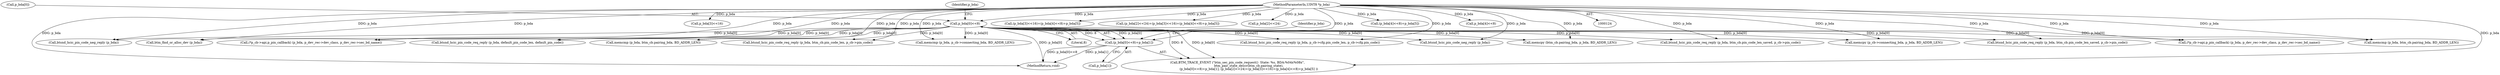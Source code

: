 digraph "0_Android_c677ee92595335233eb0e7b59809a1a94e7a678a_0@array" {
"1000146" [label="(Call,(p_bda[0]<<8)+p_bda[1])"];
"1000147" [label="(Call,p_bda[0]<<8)"];
"1000125" [label="(MethodParameterIn,UINT8 *p_bda)"];
"1000285" [label="(Call,memcpy (btm_cb.pairing_bda, p_bda, BD_ADDR_LEN))"];
"1000158" [label="(Identifier,p_bda)"];
"1000552" [label="(MethodReturn,void)"];
"1000162" [label="(Call,p_bda[3]<<16)"];
"1000210" [label="(Call,btsnd_hcic_pin_code_req_reply (p_bda, btm_cb.pin_code_len_saved, p_cb->pin_code))"];
"1000153" [label="(Identifier,p_bda)"];
"1000543" [label="(Call,(*p_cb->api.p_pin_callback) (p_bda, p_dev_rec->dev_class, p_dev_rec->sec_bd_name))"];
"1000151" [label="(Literal,8)"];
"1000147" [label="(Call,p_bda[0]<<8)"];
"1000252" [label="(Call,btsnd_hcic_pin_code_req_reply (p_bda, default_pin_code_len, default_pin_code))"];
"1000374" [label="(Call,btsnd_hcic_pin_code_req_reply (p_bda, btm_cb.pin_code_len, p_cb->pin_code))"];
"1000228" [label="(Call,memcmp (p_bda, btm_cb.pairing_bda, BD_ADDR_LEN))"];
"1000271" [label="(Call,btm_find_or_alloc_dev (p_bda))"];
"1000318" [label="(Call,btsnd_hcic_pin_code_req_reply (p_bda, p_cb->cfg.pin_code_len, p_cb->cfg.pin_code))"];
"1000161" [label="(Call,(p_bda[3]<<16)+(p_bda[4]<<8)+p_bda[5])"];
"1000155" [label="(Call,(p_bda[2]<<24)+(p_bda[3]<<16)+(p_bda[4]<<8)+p_bda[5])"];
"1000152" [label="(Call,p_bda[1])"];
"1000260" [label="(Call,btsnd_hcic_pin_code_req_reply (p_bda, btm_cb.pin_code_len_saved, p_cb->pin_code))"];
"1000140" [label="(Call,BTM_TRACE_EVENT (\"btm_sec_pin_code_request()  State: %s, BDA:%04x%08x\",\n                       btm_pair_state_descr(btm_cb.pairing_state),\n                       (p_bda[0]<<8)+p_bda[1], (p_bda[2]<<24)+(p_bda[3]<<16)+(p_bda[4]<<8)+p_bda[5] ))"];
"1000156" [label="(Call,p_bda[2]<<24)"];
"1000334" [label="(Call,memcmp (p_bda, p_cb->connecting_bda, BD_ADDR_LEN))"];
"1000444" [label="(Call,btsnd_hcic_pin_code_neg_reply (p_bda))"];
"1000205" [label="(Call,btsnd_hcic_pin_code_neg_reply (p_bda))"];
"1000146" [label="(Call,(p_bda[0]<<8)+p_bda[1])"];
"1000167" [label="(Call,(p_bda[4]<<8)+p_bda[5])"];
"1000125" [label="(MethodParameterIn,UINT8 *p_bda)"];
"1000455" [label="(Call,memcpy (p_cb->connecting_bda, p_bda, BD_ADDR_LEN))"];
"1000168" [label="(Call,p_bda[4]<<8)"];
"1000148" [label="(Call,p_bda[0])"];
"1000489" [label="(Call,(*p_cb->api.p_pin_callback) (p_bda, p_dev_rec->dev_class, p_dev_rec->sec_bd_name))"];
"1000186" [label="(Call,memcmp (p_bda, btm_cb.pairing_bda, BD_ADDR_LEN))"];
"1000146" -> "1000140"  [label="AST: "];
"1000146" -> "1000152"  [label="CFG: "];
"1000147" -> "1000146"  [label="AST: "];
"1000152" -> "1000146"  [label="AST: "];
"1000158" -> "1000146"  [label="CFG: "];
"1000146" -> "1000552"  [label="DDG: p_bda[1]"];
"1000146" -> "1000552"  [label="DDG: p_bda[0]<<8"];
"1000147" -> "1000146"  [label="DDG: p_bda[0]"];
"1000147" -> "1000146"  [label="DDG: 8"];
"1000125" -> "1000146"  [label="DDG: p_bda"];
"1000147" -> "1000151"  [label="CFG: "];
"1000148" -> "1000147"  [label="AST: "];
"1000151" -> "1000147"  [label="AST: "];
"1000153" -> "1000147"  [label="CFG: "];
"1000147" -> "1000552"  [label="DDG: p_bda[0]"];
"1000147" -> "1000140"  [label="DDG: p_bda[0]"];
"1000147" -> "1000140"  [label="DDG: 8"];
"1000125" -> "1000147"  [label="DDG: p_bda"];
"1000147" -> "1000186"  [label="DDG: p_bda[0]"];
"1000147" -> "1000205"  [label="DDG: p_bda[0]"];
"1000147" -> "1000210"  [label="DDG: p_bda[0]"];
"1000147" -> "1000228"  [label="DDG: p_bda[0]"];
"1000147" -> "1000252"  [label="DDG: p_bda[0]"];
"1000147" -> "1000260"  [label="DDG: p_bda[0]"];
"1000147" -> "1000271"  [label="DDG: p_bda[0]"];
"1000147" -> "1000285"  [label="DDG: p_bda[0]"];
"1000147" -> "1000318"  [label="DDG: p_bda[0]"];
"1000147" -> "1000334"  [label="DDG: p_bda[0]"];
"1000147" -> "1000374"  [label="DDG: p_bda[0]"];
"1000147" -> "1000444"  [label="DDG: p_bda[0]"];
"1000147" -> "1000455"  [label="DDG: p_bda[0]"];
"1000147" -> "1000489"  [label="DDG: p_bda[0]"];
"1000147" -> "1000543"  [label="DDG: p_bda[0]"];
"1000125" -> "1000124"  [label="AST: "];
"1000125" -> "1000552"  [label="DDG: p_bda"];
"1000125" -> "1000140"  [label="DDG: p_bda"];
"1000125" -> "1000156"  [label="DDG: p_bda"];
"1000125" -> "1000155"  [label="DDG: p_bda"];
"1000125" -> "1000162"  [label="DDG: p_bda"];
"1000125" -> "1000161"  [label="DDG: p_bda"];
"1000125" -> "1000168"  [label="DDG: p_bda"];
"1000125" -> "1000167"  [label="DDG: p_bda"];
"1000125" -> "1000186"  [label="DDG: p_bda"];
"1000125" -> "1000205"  [label="DDG: p_bda"];
"1000125" -> "1000210"  [label="DDG: p_bda"];
"1000125" -> "1000228"  [label="DDG: p_bda"];
"1000125" -> "1000252"  [label="DDG: p_bda"];
"1000125" -> "1000260"  [label="DDG: p_bda"];
"1000125" -> "1000271"  [label="DDG: p_bda"];
"1000125" -> "1000285"  [label="DDG: p_bda"];
"1000125" -> "1000318"  [label="DDG: p_bda"];
"1000125" -> "1000334"  [label="DDG: p_bda"];
"1000125" -> "1000374"  [label="DDG: p_bda"];
"1000125" -> "1000444"  [label="DDG: p_bda"];
"1000125" -> "1000455"  [label="DDG: p_bda"];
"1000125" -> "1000489"  [label="DDG: p_bda"];
"1000125" -> "1000543"  [label="DDG: p_bda"];
}
